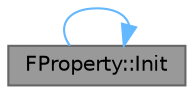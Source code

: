 digraph "FProperty::Init"
{
 // INTERACTIVE_SVG=YES
 // LATEX_PDF_SIZE
  bgcolor="transparent";
  edge [fontname=Helvetica,fontsize=10,labelfontname=Helvetica,labelfontsize=10];
  node [fontname=Helvetica,fontsize=10,shape=box,height=0.2,width=0.4];
  rankdir="LR";
  Node1 [id="Node000001",label="FProperty::Init",height=0.2,width=0.4,color="gray40", fillcolor="grey60", style="filled", fontcolor="black",tooltip="Initializes internal state."];
  Node1 -> Node1 [id="edge1_Node000001_Node000001",color="steelblue1",style="solid",tooltip=" "];
}
